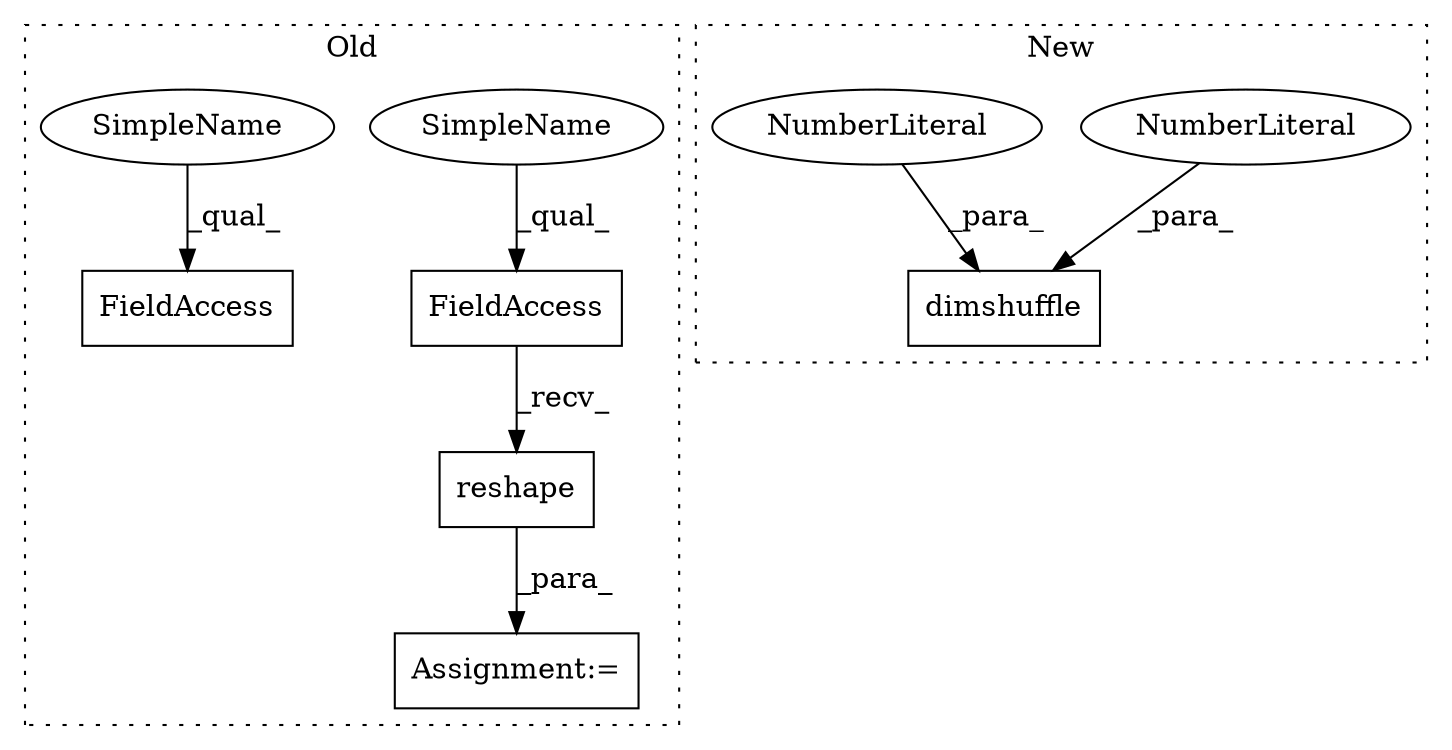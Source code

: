 digraph G {
subgraph cluster0 {
1 [label="reshape" a="32" s="19094,19134" l="8,1" shape="box"];
3 [label="FieldAccess" a="22" s="19080" l="13" shape="box"];
6 [label="FieldAccess" a="22" s="19192" l="13" shape="box"];
7 [label="Assignment:=" a="7" s="19142" l="1" shape="box"];
8 [label="SimpleName" a="42" s="19080" l="6" shape="ellipse"];
9 [label="SimpleName" a="42" s="19192" l="6" shape="ellipse"];
label = "Old";
style="dotted";
}
subgraph cluster1 {
2 [label="dimshuffle" a="32" s="6606,6622" l="11,1" shape="box"];
4 [label="NumberLiteral" a="34" s="6617" l="1" shape="ellipse"];
5 [label="NumberLiteral" a="34" s="6619" l="1" shape="ellipse"];
label = "New";
style="dotted";
}
1 -> 7 [label="_para_"];
3 -> 1 [label="_recv_"];
4 -> 2 [label="_para_"];
5 -> 2 [label="_para_"];
8 -> 3 [label="_qual_"];
9 -> 6 [label="_qual_"];
}